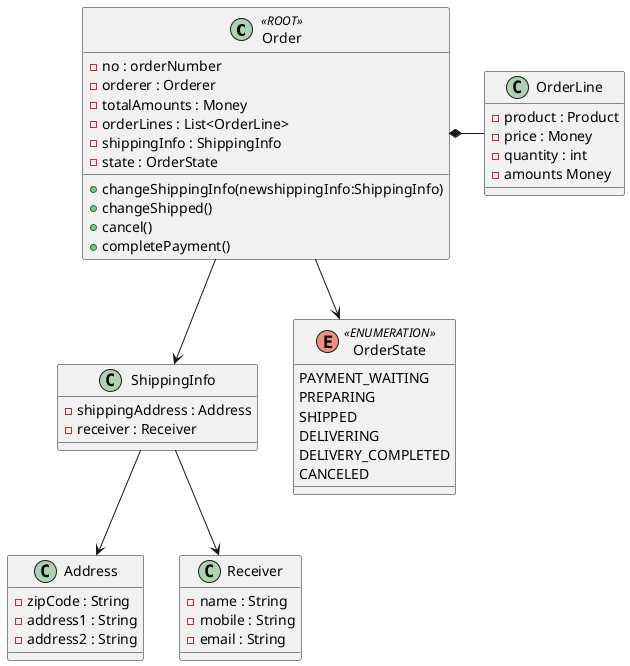 @startuml
' class

class Order <<ROOT>>{
    - no : orderNumber
    - orderer : Orderer
    - totalAmounts : Money
    - orderLines : List<OrderLine>
    - shippingInfo : ShippingInfo
    - state : OrderState
    + changeShippingInfo(newshippingInfo:ShippingInfo)
    + changeShipped()
    + cancel()
    + completePayment()
}

class OrderLine {
    - product : Product
    - price : Money
    - quantity : int
    - amounts Money
}

class ShippingInfo {
    - shippingAddress : Address
    - receiver : Receiver
}

class Address {
    - zipCode : String
    - address1 : String
    - address2 : String
}

class Receiver {
    - name : String
    - mobile : String
    - email : String
}

enum OrderState <<ENUMERATION>> {
    PAYMENT_WAITING
    PREPARING
    SHIPPED
    DELIVERING
    DELIVERY_COMPLETED
    CANCELED
}

' class relation
Order *- OrderLine
Order --> OrderState
Order --> ShippingInfo
ShippingInfo --> Address
ShippingInfo --> Receiver
@enduml